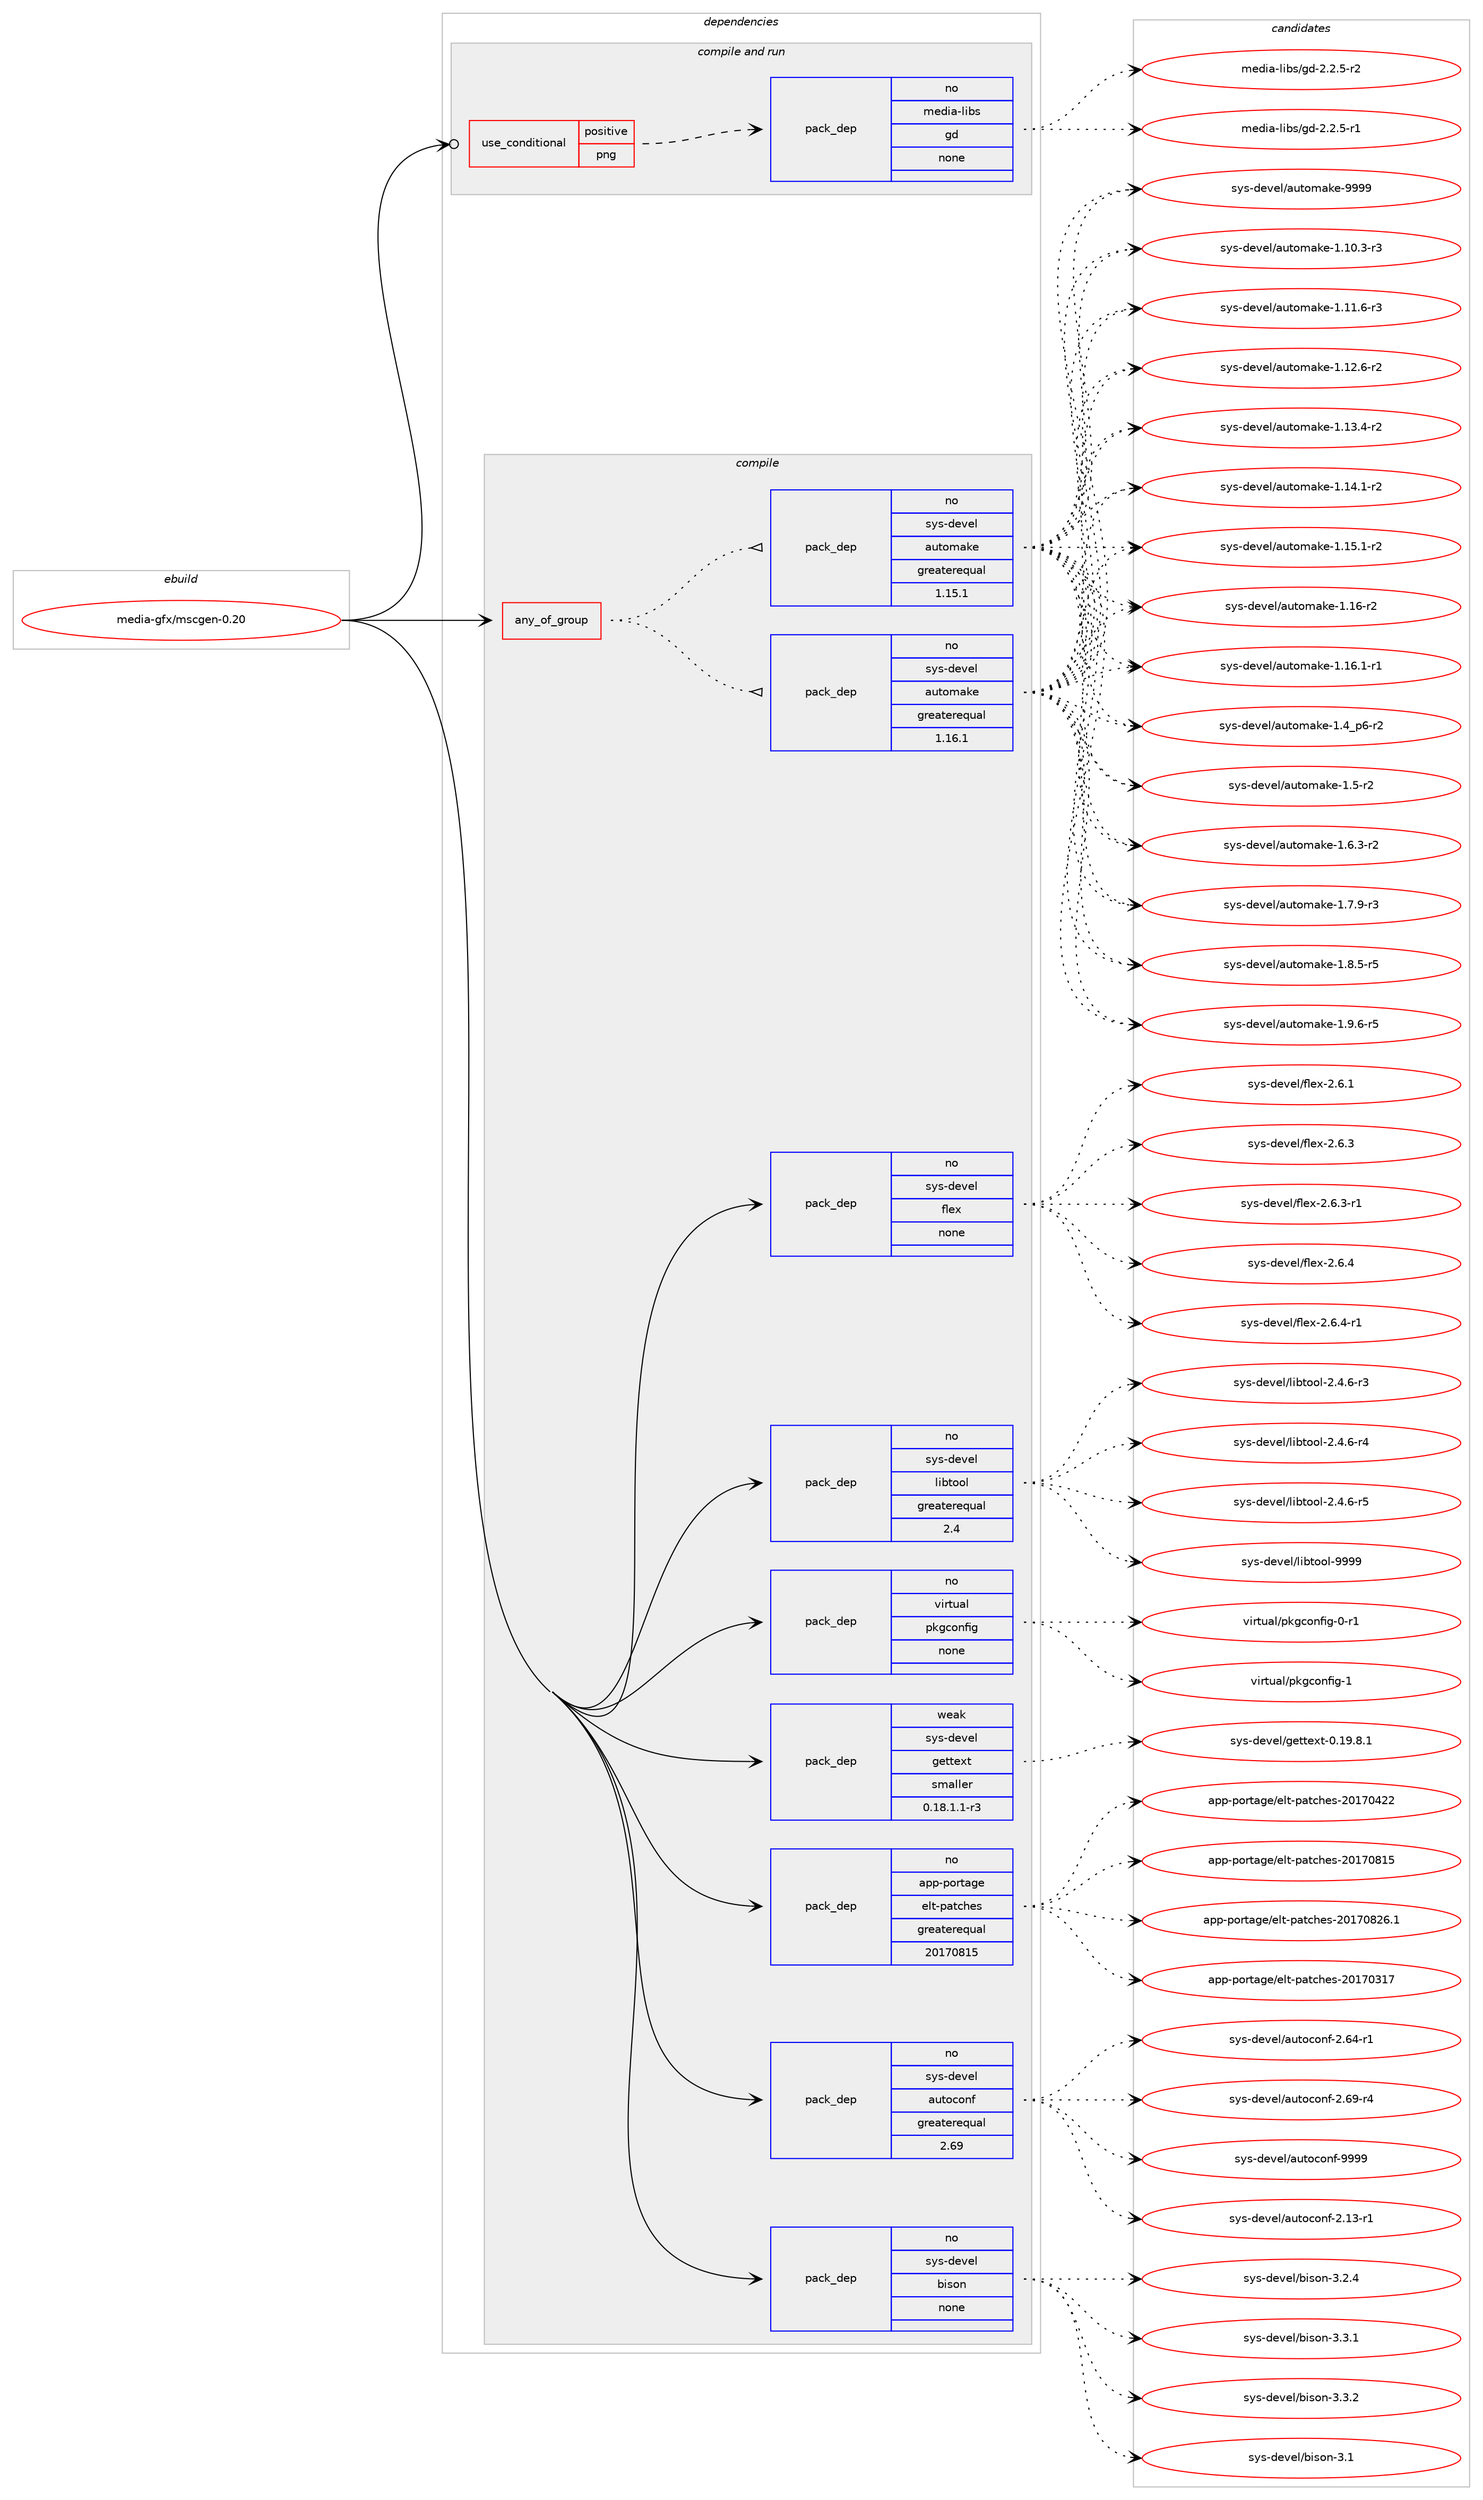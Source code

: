 digraph prolog {

# *************
# Graph options
# *************

newrank=true;
concentrate=true;
compound=true;
graph [rankdir=LR,fontname=Helvetica,fontsize=10,ranksep=1.5];#, ranksep=2.5, nodesep=0.2];
edge  [arrowhead=vee];
node  [fontname=Helvetica,fontsize=10];

# **********
# The ebuild
# **********

subgraph cluster_leftcol {
color=gray;
rank=same;
label=<<i>ebuild</i>>;
id [label="media-gfx/mscgen-0.20", color=red, width=4, href="../media-gfx/mscgen-0.20.svg"];
}

# ****************
# The dependencies
# ****************

subgraph cluster_midcol {
color=gray;
label=<<i>dependencies</i>>;
subgraph cluster_compile {
fillcolor="#eeeeee";
style=filled;
label=<<i>compile</i>>;
subgraph any24918 {
dependency1606591 [label=<<TABLE BORDER="0" CELLBORDER="1" CELLSPACING="0" CELLPADDING="4"><TR><TD CELLPADDING="10">any_of_group</TD></TR></TABLE>>, shape=none, color=red];subgraph pack1147839 {
dependency1606592 [label=<<TABLE BORDER="0" CELLBORDER="1" CELLSPACING="0" CELLPADDING="4" WIDTH="220"><TR><TD ROWSPAN="6" CELLPADDING="30">pack_dep</TD></TR><TR><TD WIDTH="110">no</TD></TR><TR><TD>sys-devel</TD></TR><TR><TD>automake</TD></TR><TR><TD>greaterequal</TD></TR><TR><TD>1.16.1</TD></TR></TABLE>>, shape=none, color=blue];
}
dependency1606591:e -> dependency1606592:w [weight=20,style="dotted",arrowhead="oinv"];
subgraph pack1147840 {
dependency1606593 [label=<<TABLE BORDER="0" CELLBORDER="1" CELLSPACING="0" CELLPADDING="4" WIDTH="220"><TR><TD ROWSPAN="6" CELLPADDING="30">pack_dep</TD></TR><TR><TD WIDTH="110">no</TD></TR><TR><TD>sys-devel</TD></TR><TR><TD>automake</TD></TR><TR><TD>greaterequal</TD></TR><TR><TD>1.15.1</TD></TR></TABLE>>, shape=none, color=blue];
}
dependency1606591:e -> dependency1606593:w [weight=20,style="dotted",arrowhead="oinv"];
}
id:e -> dependency1606591:w [weight=20,style="solid",arrowhead="vee"];
subgraph pack1147841 {
dependency1606594 [label=<<TABLE BORDER="0" CELLBORDER="1" CELLSPACING="0" CELLPADDING="4" WIDTH="220"><TR><TD ROWSPAN="6" CELLPADDING="30">pack_dep</TD></TR><TR><TD WIDTH="110">no</TD></TR><TR><TD>app-portage</TD></TR><TR><TD>elt-patches</TD></TR><TR><TD>greaterequal</TD></TR><TR><TD>20170815</TD></TR></TABLE>>, shape=none, color=blue];
}
id:e -> dependency1606594:w [weight=20,style="solid",arrowhead="vee"];
subgraph pack1147842 {
dependency1606595 [label=<<TABLE BORDER="0" CELLBORDER="1" CELLSPACING="0" CELLPADDING="4" WIDTH="220"><TR><TD ROWSPAN="6" CELLPADDING="30">pack_dep</TD></TR><TR><TD WIDTH="110">no</TD></TR><TR><TD>sys-devel</TD></TR><TR><TD>autoconf</TD></TR><TR><TD>greaterequal</TD></TR><TR><TD>2.69</TD></TR></TABLE>>, shape=none, color=blue];
}
id:e -> dependency1606595:w [weight=20,style="solid",arrowhead="vee"];
subgraph pack1147843 {
dependency1606596 [label=<<TABLE BORDER="0" CELLBORDER="1" CELLSPACING="0" CELLPADDING="4" WIDTH="220"><TR><TD ROWSPAN="6" CELLPADDING="30">pack_dep</TD></TR><TR><TD WIDTH="110">no</TD></TR><TR><TD>sys-devel</TD></TR><TR><TD>bison</TD></TR><TR><TD>none</TD></TR><TR><TD></TD></TR></TABLE>>, shape=none, color=blue];
}
id:e -> dependency1606596:w [weight=20,style="solid",arrowhead="vee"];
subgraph pack1147844 {
dependency1606597 [label=<<TABLE BORDER="0" CELLBORDER="1" CELLSPACING="0" CELLPADDING="4" WIDTH="220"><TR><TD ROWSPAN="6" CELLPADDING="30">pack_dep</TD></TR><TR><TD WIDTH="110">no</TD></TR><TR><TD>sys-devel</TD></TR><TR><TD>flex</TD></TR><TR><TD>none</TD></TR><TR><TD></TD></TR></TABLE>>, shape=none, color=blue];
}
id:e -> dependency1606597:w [weight=20,style="solid",arrowhead="vee"];
subgraph pack1147845 {
dependency1606598 [label=<<TABLE BORDER="0" CELLBORDER="1" CELLSPACING="0" CELLPADDING="4" WIDTH="220"><TR><TD ROWSPAN="6" CELLPADDING="30">pack_dep</TD></TR><TR><TD WIDTH="110">no</TD></TR><TR><TD>sys-devel</TD></TR><TR><TD>libtool</TD></TR><TR><TD>greaterequal</TD></TR><TR><TD>2.4</TD></TR></TABLE>>, shape=none, color=blue];
}
id:e -> dependency1606598:w [weight=20,style="solid",arrowhead="vee"];
subgraph pack1147846 {
dependency1606599 [label=<<TABLE BORDER="0" CELLBORDER="1" CELLSPACING="0" CELLPADDING="4" WIDTH="220"><TR><TD ROWSPAN="6" CELLPADDING="30">pack_dep</TD></TR><TR><TD WIDTH="110">no</TD></TR><TR><TD>virtual</TD></TR><TR><TD>pkgconfig</TD></TR><TR><TD>none</TD></TR><TR><TD></TD></TR></TABLE>>, shape=none, color=blue];
}
id:e -> dependency1606599:w [weight=20,style="solid",arrowhead="vee"];
subgraph pack1147847 {
dependency1606600 [label=<<TABLE BORDER="0" CELLBORDER="1" CELLSPACING="0" CELLPADDING="4" WIDTH="220"><TR><TD ROWSPAN="6" CELLPADDING="30">pack_dep</TD></TR><TR><TD WIDTH="110">weak</TD></TR><TR><TD>sys-devel</TD></TR><TR><TD>gettext</TD></TR><TR><TD>smaller</TD></TR><TR><TD>0.18.1.1-r3</TD></TR></TABLE>>, shape=none, color=blue];
}
id:e -> dependency1606600:w [weight=20,style="solid",arrowhead="vee"];
}
subgraph cluster_compileandrun {
fillcolor="#eeeeee";
style=filled;
label=<<i>compile and run</i>>;
subgraph cond433143 {
dependency1606601 [label=<<TABLE BORDER="0" CELLBORDER="1" CELLSPACING="0" CELLPADDING="4"><TR><TD ROWSPAN="3" CELLPADDING="10">use_conditional</TD></TR><TR><TD>positive</TD></TR><TR><TD>png</TD></TR></TABLE>>, shape=none, color=red];
subgraph pack1147848 {
dependency1606602 [label=<<TABLE BORDER="0" CELLBORDER="1" CELLSPACING="0" CELLPADDING="4" WIDTH="220"><TR><TD ROWSPAN="6" CELLPADDING="30">pack_dep</TD></TR><TR><TD WIDTH="110">no</TD></TR><TR><TD>media-libs</TD></TR><TR><TD>gd</TD></TR><TR><TD>none</TD></TR><TR><TD></TD></TR></TABLE>>, shape=none, color=blue];
}
dependency1606601:e -> dependency1606602:w [weight=20,style="dashed",arrowhead="vee"];
}
id:e -> dependency1606601:w [weight=20,style="solid",arrowhead="odotvee"];
}
subgraph cluster_run {
fillcolor="#eeeeee";
style=filled;
label=<<i>run</i>>;
}
}

# **************
# The candidates
# **************

subgraph cluster_choices {
rank=same;
color=gray;
label=<<i>candidates</i>>;

subgraph choice1147839 {
color=black;
nodesep=1;
choice11512111545100101118101108479711711611110997107101454946494846514511451 [label="sys-devel/automake-1.10.3-r3", color=red, width=4,href="../sys-devel/automake-1.10.3-r3.svg"];
choice11512111545100101118101108479711711611110997107101454946494946544511451 [label="sys-devel/automake-1.11.6-r3", color=red, width=4,href="../sys-devel/automake-1.11.6-r3.svg"];
choice11512111545100101118101108479711711611110997107101454946495046544511450 [label="sys-devel/automake-1.12.6-r2", color=red, width=4,href="../sys-devel/automake-1.12.6-r2.svg"];
choice11512111545100101118101108479711711611110997107101454946495146524511450 [label="sys-devel/automake-1.13.4-r2", color=red, width=4,href="../sys-devel/automake-1.13.4-r2.svg"];
choice11512111545100101118101108479711711611110997107101454946495246494511450 [label="sys-devel/automake-1.14.1-r2", color=red, width=4,href="../sys-devel/automake-1.14.1-r2.svg"];
choice11512111545100101118101108479711711611110997107101454946495346494511450 [label="sys-devel/automake-1.15.1-r2", color=red, width=4,href="../sys-devel/automake-1.15.1-r2.svg"];
choice1151211154510010111810110847971171161111099710710145494649544511450 [label="sys-devel/automake-1.16-r2", color=red, width=4,href="../sys-devel/automake-1.16-r2.svg"];
choice11512111545100101118101108479711711611110997107101454946495446494511449 [label="sys-devel/automake-1.16.1-r1", color=red, width=4,href="../sys-devel/automake-1.16.1-r1.svg"];
choice115121115451001011181011084797117116111109971071014549465295112544511450 [label="sys-devel/automake-1.4_p6-r2", color=red, width=4,href="../sys-devel/automake-1.4_p6-r2.svg"];
choice11512111545100101118101108479711711611110997107101454946534511450 [label="sys-devel/automake-1.5-r2", color=red, width=4,href="../sys-devel/automake-1.5-r2.svg"];
choice115121115451001011181011084797117116111109971071014549465446514511450 [label="sys-devel/automake-1.6.3-r2", color=red, width=4,href="../sys-devel/automake-1.6.3-r2.svg"];
choice115121115451001011181011084797117116111109971071014549465546574511451 [label="sys-devel/automake-1.7.9-r3", color=red, width=4,href="../sys-devel/automake-1.7.9-r3.svg"];
choice115121115451001011181011084797117116111109971071014549465646534511453 [label="sys-devel/automake-1.8.5-r5", color=red, width=4,href="../sys-devel/automake-1.8.5-r5.svg"];
choice115121115451001011181011084797117116111109971071014549465746544511453 [label="sys-devel/automake-1.9.6-r5", color=red, width=4,href="../sys-devel/automake-1.9.6-r5.svg"];
choice115121115451001011181011084797117116111109971071014557575757 [label="sys-devel/automake-9999", color=red, width=4,href="../sys-devel/automake-9999.svg"];
dependency1606592:e -> choice11512111545100101118101108479711711611110997107101454946494846514511451:w [style=dotted,weight="100"];
dependency1606592:e -> choice11512111545100101118101108479711711611110997107101454946494946544511451:w [style=dotted,weight="100"];
dependency1606592:e -> choice11512111545100101118101108479711711611110997107101454946495046544511450:w [style=dotted,weight="100"];
dependency1606592:e -> choice11512111545100101118101108479711711611110997107101454946495146524511450:w [style=dotted,weight="100"];
dependency1606592:e -> choice11512111545100101118101108479711711611110997107101454946495246494511450:w [style=dotted,weight="100"];
dependency1606592:e -> choice11512111545100101118101108479711711611110997107101454946495346494511450:w [style=dotted,weight="100"];
dependency1606592:e -> choice1151211154510010111810110847971171161111099710710145494649544511450:w [style=dotted,weight="100"];
dependency1606592:e -> choice11512111545100101118101108479711711611110997107101454946495446494511449:w [style=dotted,weight="100"];
dependency1606592:e -> choice115121115451001011181011084797117116111109971071014549465295112544511450:w [style=dotted,weight="100"];
dependency1606592:e -> choice11512111545100101118101108479711711611110997107101454946534511450:w [style=dotted,weight="100"];
dependency1606592:e -> choice115121115451001011181011084797117116111109971071014549465446514511450:w [style=dotted,weight="100"];
dependency1606592:e -> choice115121115451001011181011084797117116111109971071014549465546574511451:w [style=dotted,weight="100"];
dependency1606592:e -> choice115121115451001011181011084797117116111109971071014549465646534511453:w [style=dotted,weight="100"];
dependency1606592:e -> choice115121115451001011181011084797117116111109971071014549465746544511453:w [style=dotted,weight="100"];
dependency1606592:e -> choice115121115451001011181011084797117116111109971071014557575757:w [style=dotted,weight="100"];
}
subgraph choice1147840 {
color=black;
nodesep=1;
choice11512111545100101118101108479711711611110997107101454946494846514511451 [label="sys-devel/automake-1.10.3-r3", color=red, width=4,href="../sys-devel/automake-1.10.3-r3.svg"];
choice11512111545100101118101108479711711611110997107101454946494946544511451 [label="sys-devel/automake-1.11.6-r3", color=red, width=4,href="../sys-devel/automake-1.11.6-r3.svg"];
choice11512111545100101118101108479711711611110997107101454946495046544511450 [label="sys-devel/automake-1.12.6-r2", color=red, width=4,href="../sys-devel/automake-1.12.6-r2.svg"];
choice11512111545100101118101108479711711611110997107101454946495146524511450 [label="sys-devel/automake-1.13.4-r2", color=red, width=4,href="../sys-devel/automake-1.13.4-r2.svg"];
choice11512111545100101118101108479711711611110997107101454946495246494511450 [label="sys-devel/automake-1.14.1-r2", color=red, width=4,href="../sys-devel/automake-1.14.1-r2.svg"];
choice11512111545100101118101108479711711611110997107101454946495346494511450 [label="sys-devel/automake-1.15.1-r2", color=red, width=4,href="../sys-devel/automake-1.15.1-r2.svg"];
choice1151211154510010111810110847971171161111099710710145494649544511450 [label="sys-devel/automake-1.16-r2", color=red, width=4,href="../sys-devel/automake-1.16-r2.svg"];
choice11512111545100101118101108479711711611110997107101454946495446494511449 [label="sys-devel/automake-1.16.1-r1", color=red, width=4,href="../sys-devel/automake-1.16.1-r1.svg"];
choice115121115451001011181011084797117116111109971071014549465295112544511450 [label="sys-devel/automake-1.4_p6-r2", color=red, width=4,href="../sys-devel/automake-1.4_p6-r2.svg"];
choice11512111545100101118101108479711711611110997107101454946534511450 [label="sys-devel/automake-1.5-r2", color=red, width=4,href="../sys-devel/automake-1.5-r2.svg"];
choice115121115451001011181011084797117116111109971071014549465446514511450 [label="sys-devel/automake-1.6.3-r2", color=red, width=4,href="../sys-devel/automake-1.6.3-r2.svg"];
choice115121115451001011181011084797117116111109971071014549465546574511451 [label="sys-devel/automake-1.7.9-r3", color=red, width=4,href="../sys-devel/automake-1.7.9-r3.svg"];
choice115121115451001011181011084797117116111109971071014549465646534511453 [label="sys-devel/automake-1.8.5-r5", color=red, width=4,href="../sys-devel/automake-1.8.5-r5.svg"];
choice115121115451001011181011084797117116111109971071014549465746544511453 [label="sys-devel/automake-1.9.6-r5", color=red, width=4,href="../sys-devel/automake-1.9.6-r5.svg"];
choice115121115451001011181011084797117116111109971071014557575757 [label="sys-devel/automake-9999", color=red, width=4,href="../sys-devel/automake-9999.svg"];
dependency1606593:e -> choice11512111545100101118101108479711711611110997107101454946494846514511451:w [style=dotted,weight="100"];
dependency1606593:e -> choice11512111545100101118101108479711711611110997107101454946494946544511451:w [style=dotted,weight="100"];
dependency1606593:e -> choice11512111545100101118101108479711711611110997107101454946495046544511450:w [style=dotted,weight="100"];
dependency1606593:e -> choice11512111545100101118101108479711711611110997107101454946495146524511450:w [style=dotted,weight="100"];
dependency1606593:e -> choice11512111545100101118101108479711711611110997107101454946495246494511450:w [style=dotted,weight="100"];
dependency1606593:e -> choice11512111545100101118101108479711711611110997107101454946495346494511450:w [style=dotted,weight="100"];
dependency1606593:e -> choice1151211154510010111810110847971171161111099710710145494649544511450:w [style=dotted,weight="100"];
dependency1606593:e -> choice11512111545100101118101108479711711611110997107101454946495446494511449:w [style=dotted,weight="100"];
dependency1606593:e -> choice115121115451001011181011084797117116111109971071014549465295112544511450:w [style=dotted,weight="100"];
dependency1606593:e -> choice11512111545100101118101108479711711611110997107101454946534511450:w [style=dotted,weight="100"];
dependency1606593:e -> choice115121115451001011181011084797117116111109971071014549465446514511450:w [style=dotted,weight="100"];
dependency1606593:e -> choice115121115451001011181011084797117116111109971071014549465546574511451:w [style=dotted,weight="100"];
dependency1606593:e -> choice115121115451001011181011084797117116111109971071014549465646534511453:w [style=dotted,weight="100"];
dependency1606593:e -> choice115121115451001011181011084797117116111109971071014549465746544511453:w [style=dotted,weight="100"];
dependency1606593:e -> choice115121115451001011181011084797117116111109971071014557575757:w [style=dotted,weight="100"];
}
subgraph choice1147841 {
color=black;
nodesep=1;
choice97112112451121111141169710310147101108116451129711699104101115455048495548514955 [label="app-portage/elt-patches-20170317", color=red, width=4,href="../app-portage/elt-patches-20170317.svg"];
choice97112112451121111141169710310147101108116451129711699104101115455048495548525050 [label="app-portage/elt-patches-20170422", color=red, width=4,href="../app-portage/elt-patches-20170422.svg"];
choice97112112451121111141169710310147101108116451129711699104101115455048495548564953 [label="app-portage/elt-patches-20170815", color=red, width=4,href="../app-portage/elt-patches-20170815.svg"];
choice971121124511211111411697103101471011081164511297116991041011154550484955485650544649 [label="app-portage/elt-patches-20170826.1", color=red, width=4,href="../app-portage/elt-patches-20170826.1.svg"];
dependency1606594:e -> choice97112112451121111141169710310147101108116451129711699104101115455048495548514955:w [style=dotted,weight="100"];
dependency1606594:e -> choice97112112451121111141169710310147101108116451129711699104101115455048495548525050:w [style=dotted,weight="100"];
dependency1606594:e -> choice97112112451121111141169710310147101108116451129711699104101115455048495548564953:w [style=dotted,weight="100"];
dependency1606594:e -> choice971121124511211111411697103101471011081164511297116991041011154550484955485650544649:w [style=dotted,weight="100"];
}
subgraph choice1147842 {
color=black;
nodesep=1;
choice1151211154510010111810110847971171161119911111010245504649514511449 [label="sys-devel/autoconf-2.13-r1", color=red, width=4,href="../sys-devel/autoconf-2.13-r1.svg"];
choice1151211154510010111810110847971171161119911111010245504654524511449 [label="sys-devel/autoconf-2.64-r1", color=red, width=4,href="../sys-devel/autoconf-2.64-r1.svg"];
choice1151211154510010111810110847971171161119911111010245504654574511452 [label="sys-devel/autoconf-2.69-r4", color=red, width=4,href="../sys-devel/autoconf-2.69-r4.svg"];
choice115121115451001011181011084797117116111991111101024557575757 [label="sys-devel/autoconf-9999", color=red, width=4,href="../sys-devel/autoconf-9999.svg"];
dependency1606595:e -> choice1151211154510010111810110847971171161119911111010245504649514511449:w [style=dotted,weight="100"];
dependency1606595:e -> choice1151211154510010111810110847971171161119911111010245504654524511449:w [style=dotted,weight="100"];
dependency1606595:e -> choice1151211154510010111810110847971171161119911111010245504654574511452:w [style=dotted,weight="100"];
dependency1606595:e -> choice115121115451001011181011084797117116111991111101024557575757:w [style=dotted,weight="100"];
}
subgraph choice1147843 {
color=black;
nodesep=1;
choice11512111545100101118101108479810511511111045514649 [label="sys-devel/bison-3.1", color=red, width=4,href="../sys-devel/bison-3.1.svg"];
choice115121115451001011181011084798105115111110455146504652 [label="sys-devel/bison-3.2.4", color=red, width=4,href="../sys-devel/bison-3.2.4.svg"];
choice115121115451001011181011084798105115111110455146514649 [label="sys-devel/bison-3.3.1", color=red, width=4,href="../sys-devel/bison-3.3.1.svg"];
choice115121115451001011181011084798105115111110455146514650 [label="sys-devel/bison-3.3.2", color=red, width=4,href="../sys-devel/bison-3.3.2.svg"];
dependency1606596:e -> choice11512111545100101118101108479810511511111045514649:w [style=dotted,weight="100"];
dependency1606596:e -> choice115121115451001011181011084798105115111110455146504652:w [style=dotted,weight="100"];
dependency1606596:e -> choice115121115451001011181011084798105115111110455146514649:w [style=dotted,weight="100"];
dependency1606596:e -> choice115121115451001011181011084798105115111110455146514650:w [style=dotted,weight="100"];
}
subgraph choice1147844 {
color=black;
nodesep=1;
choice1151211154510010111810110847102108101120455046544649 [label="sys-devel/flex-2.6.1", color=red, width=4,href="../sys-devel/flex-2.6.1.svg"];
choice1151211154510010111810110847102108101120455046544651 [label="sys-devel/flex-2.6.3", color=red, width=4,href="../sys-devel/flex-2.6.3.svg"];
choice11512111545100101118101108471021081011204550465446514511449 [label="sys-devel/flex-2.6.3-r1", color=red, width=4,href="../sys-devel/flex-2.6.3-r1.svg"];
choice1151211154510010111810110847102108101120455046544652 [label="sys-devel/flex-2.6.4", color=red, width=4,href="../sys-devel/flex-2.6.4.svg"];
choice11512111545100101118101108471021081011204550465446524511449 [label="sys-devel/flex-2.6.4-r1", color=red, width=4,href="../sys-devel/flex-2.6.4-r1.svg"];
dependency1606597:e -> choice1151211154510010111810110847102108101120455046544649:w [style=dotted,weight="100"];
dependency1606597:e -> choice1151211154510010111810110847102108101120455046544651:w [style=dotted,weight="100"];
dependency1606597:e -> choice11512111545100101118101108471021081011204550465446514511449:w [style=dotted,weight="100"];
dependency1606597:e -> choice1151211154510010111810110847102108101120455046544652:w [style=dotted,weight="100"];
dependency1606597:e -> choice11512111545100101118101108471021081011204550465446524511449:w [style=dotted,weight="100"];
}
subgraph choice1147845 {
color=black;
nodesep=1;
choice1151211154510010111810110847108105981161111111084550465246544511451 [label="sys-devel/libtool-2.4.6-r3", color=red, width=4,href="../sys-devel/libtool-2.4.6-r3.svg"];
choice1151211154510010111810110847108105981161111111084550465246544511452 [label="sys-devel/libtool-2.4.6-r4", color=red, width=4,href="../sys-devel/libtool-2.4.6-r4.svg"];
choice1151211154510010111810110847108105981161111111084550465246544511453 [label="sys-devel/libtool-2.4.6-r5", color=red, width=4,href="../sys-devel/libtool-2.4.6-r5.svg"];
choice1151211154510010111810110847108105981161111111084557575757 [label="sys-devel/libtool-9999", color=red, width=4,href="../sys-devel/libtool-9999.svg"];
dependency1606598:e -> choice1151211154510010111810110847108105981161111111084550465246544511451:w [style=dotted,weight="100"];
dependency1606598:e -> choice1151211154510010111810110847108105981161111111084550465246544511452:w [style=dotted,weight="100"];
dependency1606598:e -> choice1151211154510010111810110847108105981161111111084550465246544511453:w [style=dotted,weight="100"];
dependency1606598:e -> choice1151211154510010111810110847108105981161111111084557575757:w [style=dotted,weight="100"];
}
subgraph choice1147846 {
color=black;
nodesep=1;
choice11810511411611797108471121071039911111010210510345484511449 [label="virtual/pkgconfig-0-r1", color=red, width=4,href="../virtual/pkgconfig-0-r1.svg"];
choice1181051141161179710847112107103991111101021051034549 [label="virtual/pkgconfig-1", color=red, width=4,href="../virtual/pkgconfig-1.svg"];
dependency1606599:e -> choice11810511411611797108471121071039911111010210510345484511449:w [style=dotted,weight="100"];
dependency1606599:e -> choice1181051141161179710847112107103991111101021051034549:w [style=dotted,weight="100"];
}
subgraph choice1147847 {
color=black;
nodesep=1;
choice1151211154510010111810110847103101116116101120116454846495746564649 [label="sys-devel/gettext-0.19.8.1", color=red, width=4,href="../sys-devel/gettext-0.19.8.1.svg"];
dependency1606600:e -> choice1151211154510010111810110847103101116116101120116454846495746564649:w [style=dotted,weight="100"];
}
subgraph choice1147848 {
color=black;
nodesep=1;
choice109101100105974510810598115471031004550465046534511449 [label="media-libs/gd-2.2.5-r1", color=red, width=4,href="../media-libs/gd-2.2.5-r1.svg"];
choice109101100105974510810598115471031004550465046534511450 [label="media-libs/gd-2.2.5-r2", color=red, width=4,href="../media-libs/gd-2.2.5-r2.svg"];
dependency1606602:e -> choice109101100105974510810598115471031004550465046534511449:w [style=dotted,weight="100"];
dependency1606602:e -> choice109101100105974510810598115471031004550465046534511450:w [style=dotted,weight="100"];
}
}

}
